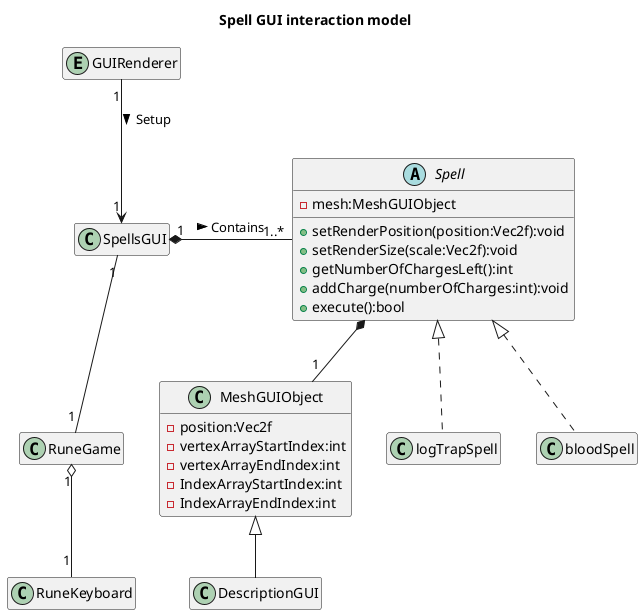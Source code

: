 @startuml Conception

skinparam defaultfontname Verdana
title Spell GUI interaction model

hide empty members
abstract Spell
{
    - mesh:MeshGUIObject
    + setRenderPosition(position:Vec2f):void
    + setRenderSize(scale:Vec2f):void
    + getNumberOfChargesLeft():int
    + addCharge(numberOfCharges:int):void
    + execute():bool
}
class MeshGUIObject
{
  - position:Vec2f
  - vertexArrayStartIndex:int
  - vertexArrayEndIndex:int
  - IndexArrayStartIndex:int
  - IndexArrayEndIndex:int
}
class DescriptionGUI extends MeshGUIObject
{

}
class logTrapSpell implements Spell
{

}
class bloodSpell implements Spell
class SpellsGUI
Entity GUIRenderer
class RuneGame
class RuneKeyboard
GUIRenderer "1"--> "1" SpellsGUI : Setup >
SpellsGUI "1" *- "1..*" Spell : Contains >
SpellsGUI "1" -- "1"  RuneGame
RuneGame "1" o-- "1" RuneKeyboard
Spell *-- "1" MeshGUIObject
@enduml

class Université
class Enseignant{
  prénom: String
  nom: String
  courriel: String
}


Université "1" -- "1..*" Enseignant : Emploie >